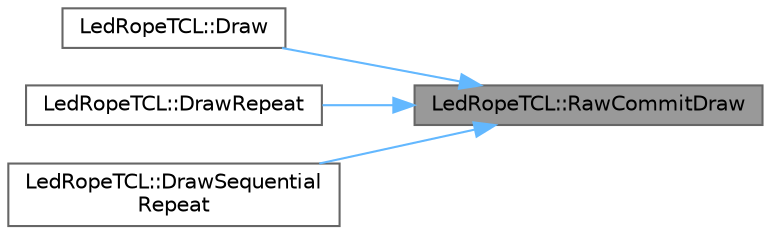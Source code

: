 digraph "LedRopeTCL::RawCommitDraw"
{
 // INTERACTIVE_SVG=YES
 // LATEX_PDF_SIZE
  bgcolor="transparent";
  edge [fontname=Helvetica,fontsize=10,labelfontname=Helvetica,labelfontsize=10];
  node [fontname=Helvetica,fontsize=10,shape=box,height=0.2,width=0.4];
  rankdir="RL";
  Node1 [id="Node000001",label="LedRopeTCL::RawCommitDraw",height=0.2,width=0.4,color="gray40", fillcolor="grey60", style="filled", fontcolor="black",tooltip=" "];
  Node1 -> Node2 [id="edge1_Node000001_Node000002",dir="back",color="steelblue1",style="solid",tooltip=" "];
  Node2 [id="Node000002",label="LedRopeTCL::Draw",height=0.2,width=0.4,color="grey40", fillcolor="white", style="filled",URL="$d4/df6/class_led_rope_t_c_l_a842cac2350fad4c68d21d232f6a8a4c0.html#a842cac2350fad4c68d21d232f6a8a4c0",tooltip=" "];
  Node1 -> Node3 [id="edge2_Node000001_Node000003",dir="back",color="steelblue1",style="solid",tooltip=" "];
  Node3 [id="Node000003",label="LedRopeTCL::DrawRepeat",height=0.2,width=0.4,color="grey40", fillcolor="white", style="filled",URL="$d4/df6/class_led_rope_t_c_l_af19abbbe43110da5fd09c169d9ab9307.html#af19abbbe43110da5fd09c169d9ab9307",tooltip=" "];
  Node1 -> Node4 [id="edge3_Node000001_Node000004",dir="back",color="steelblue1",style="solid",tooltip=" "];
  Node4 [id="Node000004",label="LedRopeTCL::DrawSequential\lRepeat",height=0.2,width=0.4,color="grey40", fillcolor="white", style="filled",URL="$d4/df6/class_led_rope_t_c_l_a90f6e3d74b585d37be799107d77421c8.html#a90f6e3d74b585d37be799107d77421c8",tooltip=" "];
}
